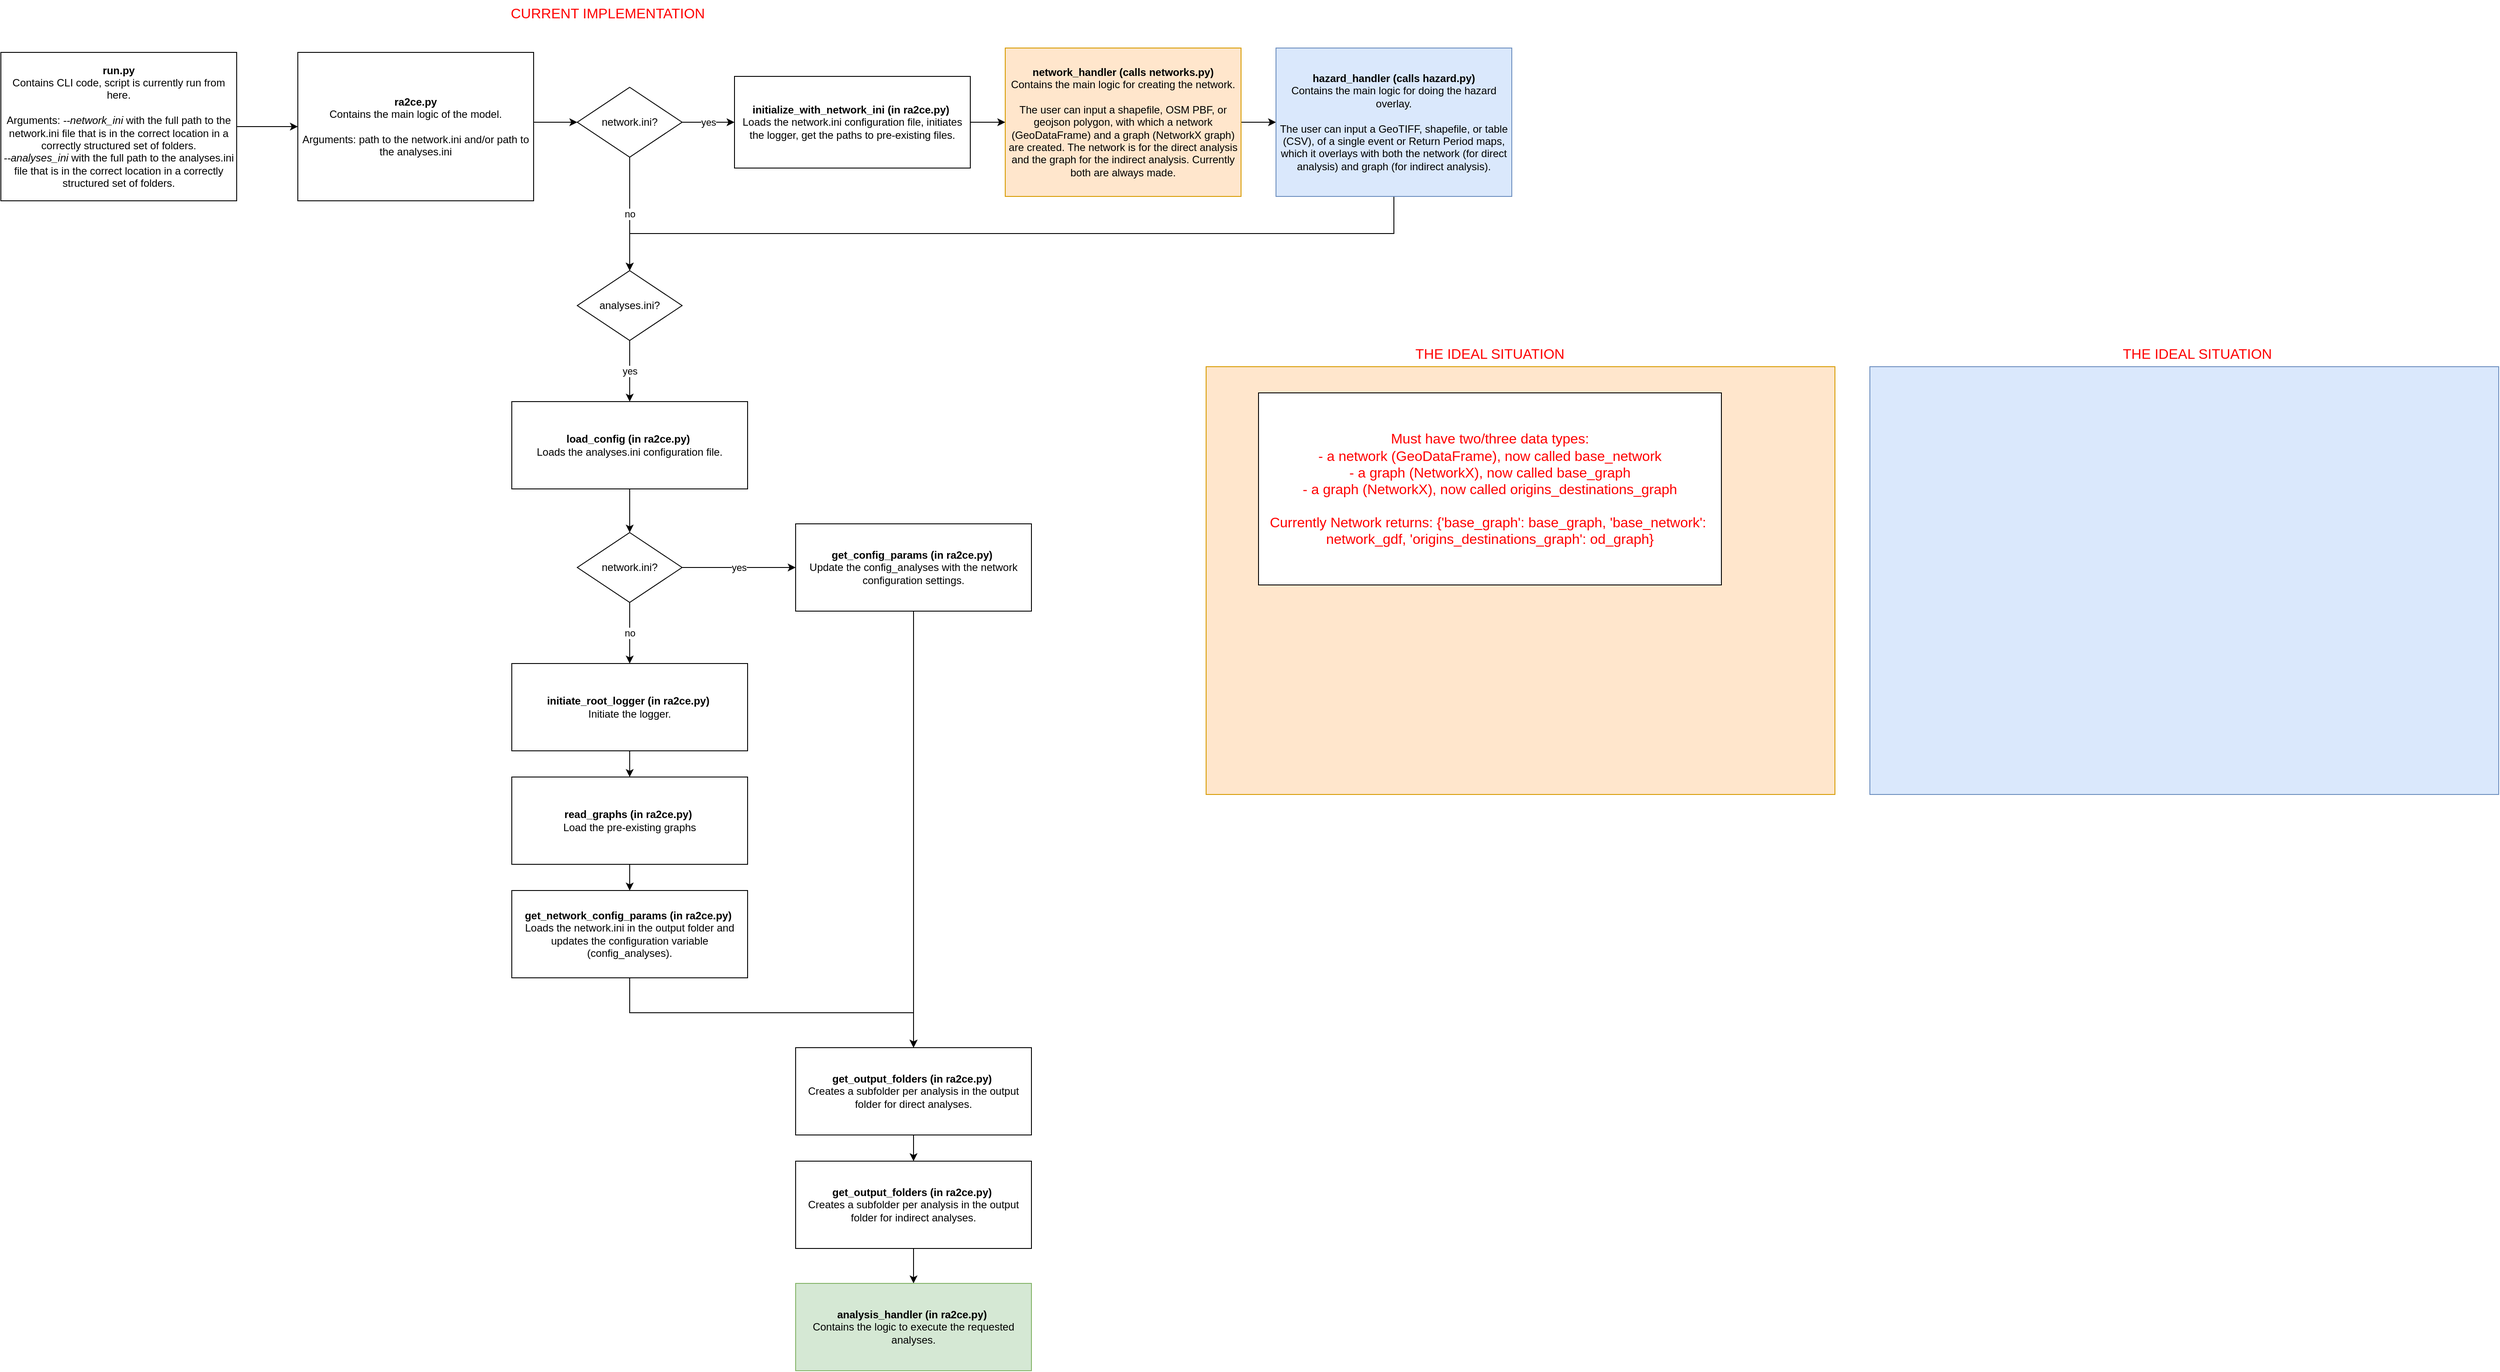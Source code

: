 <mxfile version="18.0.6" type="device"><diagram id="YuRt5TDgl05vXtB-JFR2" name="Page-1"><mxGraphModel dx="1384" dy="865" grid="1" gridSize="10" guides="1" tooltips="1" connect="1" arrows="1" fold="1" page="1" pageScale="1" pageWidth="3300" pageHeight="2339" math="0" shadow="0"><root><mxCell id="0"/><mxCell id="1" parent="0"/><mxCell id="MfYYAJhQMaY_kHU6Vd9h-3" style="edgeStyle=orthogonalEdgeStyle;rounded=0;orthogonalLoop=1;jettySize=auto;html=1;exitX=1;exitY=0.5;exitDx=0;exitDy=0;" edge="1" parent="1" source="MfYYAJhQMaY_kHU6Vd9h-1" target="MfYYAJhQMaY_kHU6Vd9h-2"><mxGeometry relative="1" as="geometry"/></mxCell><mxCell id="MfYYAJhQMaY_kHU6Vd9h-1" value="&lt;b&gt;run.py&lt;/b&gt;&lt;br&gt;Contains CLI code, script is currently run from here.&lt;br&gt;&lt;br&gt;Arguments: &lt;i&gt;--network_ini &lt;/i&gt;with the full path to the network.ini file that is in the correct location in a correctly structured set of folders.&lt;br&gt;&lt;i&gt;--analyses_ini&amp;nbsp;&lt;/i&gt;with the full path to the analyses.ini file that is in the correct location in a correctly structured set of folders." style="rounded=0;whiteSpace=wrap;html=1;" vertex="1" parent="1"><mxGeometry x="90" y="310" width="270" height="170" as="geometry"/></mxCell><mxCell id="MfYYAJhQMaY_kHU6Vd9h-8" style="edgeStyle=orthogonalEdgeStyle;rounded=0;orthogonalLoop=1;jettySize=auto;html=1;exitX=1;exitY=0.5;exitDx=0;exitDy=0;entryX=0;entryY=0.5;entryDx=0;entryDy=0;" edge="1" parent="1" source="MfYYAJhQMaY_kHU6Vd9h-2" target="MfYYAJhQMaY_kHU6Vd9h-7"><mxGeometry relative="1" as="geometry"><Array as="points"><mxPoint x="700" y="390"/></Array></mxGeometry></mxCell><mxCell id="MfYYAJhQMaY_kHU6Vd9h-2" value="&lt;b&gt;ra2ce.py&lt;/b&gt;&lt;br&gt;Contains the main logic of the model.&lt;br&gt;&lt;br&gt;Arguments: path to the network.ini and/or path to the analyses.ini" style="rounded=0;whiteSpace=wrap;html=1;" vertex="1" parent="1"><mxGeometry x="430" y="310" width="270" height="170" as="geometry"/></mxCell><mxCell id="MfYYAJhQMaY_kHU6Vd9h-10" style="edgeStyle=orthogonalEdgeStyle;rounded=0;orthogonalLoop=1;jettySize=auto;html=1;exitX=1;exitY=0.5;exitDx=0;exitDy=0;entryX=0;entryY=0.5;entryDx=0;entryDy=0;" edge="1" parent="1" source="MfYYAJhQMaY_kHU6Vd9h-4" target="MfYYAJhQMaY_kHU6Vd9h-5"><mxGeometry relative="1" as="geometry"/></mxCell><mxCell id="MfYYAJhQMaY_kHU6Vd9h-4" value="&lt;b&gt;network_handler (calls&amp;nbsp;&lt;/b&gt;&lt;b&gt;networks.py)&lt;/b&gt;&lt;br&gt;Contains the main logic for creating the network.&lt;br&gt;&lt;br&gt;The user can input a shapefile, OSM PBF, or geojson polygon, with which a network (GeoDataFrame) and a graph (NetworkX graph) are created. The network is for the direct analysis and the graph for the indirect analysis. Currently both are always made." style="rounded=0;whiteSpace=wrap;html=1;fillColor=#ffe6cc;strokeColor=#d79b00;" vertex="1" parent="1"><mxGeometry x="1240" y="305" width="270" height="170" as="geometry"/></mxCell><mxCell id="MfYYAJhQMaY_kHU6Vd9h-14" style="edgeStyle=orthogonalEdgeStyle;rounded=0;orthogonalLoop=1;jettySize=auto;html=1;exitX=0.5;exitY=1;exitDx=0;exitDy=0;" edge="1" parent="1" source="MfYYAJhQMaY_kHU6Vd9h-5" target="MfYYAJhQMaY_kHU6Vd9h-11"><mxGeometry relative="1" as="geometry"/></mxCell><mxCell id="MfYYAJhQMaY_kHU6Vd9h-5" value="&lt;b&gt;hazard_handler (calls&amp;nbsp;&lt;/b&gt;&lt;b&gt;hazard.py)&lt;/b&gt;&lt;br&gt;Contains the main logic for doing the hazard overlay. &lt;br&gt;&lt;br&gt;The user can input a GeoTIFF, shapefile, or table (CSV), of a single event or Return Period maps, which it overlays with both the network (for direct analysis) and graph (for indirect analysis)." style="rounded=0;whiteSpace=wrap;html=1;fillColor=#dae8fc;strokeColor=#6c8ebf;" vertex="1" parent="1"><mxGeometry x="1550" y="305" width="270" height="170" as="geometry"/></mxCell><mxCell id="MfYYAJhQMaY_kHU6Vd9h-9" value="" style="edgeStyle=orthogonalEdgeStyle;rounded=0;orthogonalLoop=1;jettySize=auto;html=1;exitX=1;exitY=0.5;exitDx=0;exitDy=0;entryX=0;entryY=0.5;entryDx=0;entryDy=0;startArrow=none;" edge="1" parent="1" source="MfYYAJhQMaY_kHU6Vd9h-15" target="MfYYAJhQMaY_kHU6Vd9h-4"><mxGeometry relative="1" as="geometry"/></mxCell><mxCell id="MfYYAJhQMaY_kHU6Vd9h-13" value="no" style="edgeStyle=orthogonalEdgeStyle;rounded=0;orthogonalLoop=1;jettySize=auto;html=1;exitX=0.5;exitY=1;exitDx=0;exitDy=0;entryX=0.5;entryY=0;entryDx=0;entryDy=0;" edge="1" parent="1" source="MfYYAJhQMaY_kHU6Vd9h-7" target="MfYYAJhQMaY_kHU6Vd9h-11"><mxGeometry relative="1" as="geometry"/></mxCell><mxCell id="MfYYAJhQMaY_kHU6Vd9h-17" value="yes" style="edgeStyle=orthogonalEdgeStyle;rounded=0;orthogonalLoop=1;jettySize=auto;html=1;exitX=1;exitY=0.5;exitDx=0;exitDy=0;entryX=0;entryY=0.5;entryDx=0;entryDy=0;" edge="1" parent="1" source="MfYYAJhQMaY_kHU6Vd9h-7" target="MfYYAJhQMaY_kHU6Vd9h-15"><mxGeometry relative="1" as="geometry"/></mxCell><mxCell id="MfYYAJhQMaY_kHU6Vd9h-7" value="network.ini?" style="rhombus;whiteSpace=wrap;html=1;" vertex="1" parent="1"><mxGeometry x="750" y="350" width="120" height="80" as="geometry"/></mxCell><mxCell id="MfYYAJhQMaY_kHU6Vd9h-20" value="yes" style="edgeStyle=orthogonalEdgeStyle;rounded=0;orthogonalLoop=1;jettySize=auto;html=1;exitX=0.5;exitY=1;exitDx=0;exitDy=0;" edge="1" parent="1" source="MfYYAJhQMaY_kHU6Vd9h-11" target="MfYYAJhQMaY_kHU6Vd9h-19"><mxGeometry relative="1" as="geometry"/></mxCell><mxCell id="MfYYAJhQMaY_kHU6Vd9h-11" value="analyses.ini?" style="rhombus;whiteSpace=wrap;html=1;" vertex="1" parent="1"><mxGeometry x="750" y="560" width="120" height="80" as="geometry"/></mxCell><mxCell id="MfYYAJhQMaY_kHU6Vd9h-15" value="&lt;b&gt;initialize_with_network_ini (in ra2ce.py)&amp;nbsp;&lt;/b&gt;&lt;br&gt;Loads the network.ini configuration file, initiates the logger, get the paths to pre-existing files." style="rounded=0;whiteSpace=wrap;html=1;" vertex="1" parent="1"><mxGeometry x="930" y="337.5" width="270" height="105" as="geometry"/></mxCell><mxCell id="MfYYAJhQMaY_kHU6Vd9h-23" value="yes" style="edgeStyle=orthogonalEdgeStyle;rounded=0;orthogonalLoop=1;jettySize=auto;html=1;exitX=1;exitY=0.5;exitDx=0;exitDy=0;entryX=0;entryY=0.5;entryDx=0;entryDy=0;" edge="1" parent="1" source="MfYYAJhQMaY_kHU6Vd9h-18" target="MfYYAJhQMaY_kHU6Vd9h-22"><mxGeometry relative="1" as="geometry"/></mxCell><mxCell id="MfYYAJhQMaY_kHU6Vd9h-25" value="no" style="edgeStyle=orthogonalEdgeStyle;rounded=0;orthogonalLoop=1;jettySize=auto;html=1;exitX=0.5;exitY=1;exitDx=0;exitDy=0;" edge="1" parent="1" source="MfYYAJhQMaY_kHU6Vd9h-18" target="MfYYAJhQMaY_kHU6Vd9h-24"><mxGeometry relative="1" as="geometry"/></mxCell><mxCell id="MfYYAJhQMaY_kHU6Vd9h-18" value="network.ini?" style="rhombus;whiteSpace=wrap;html=1;" vertex="1" parent="1"><mxGeometry x="750" y="860" width="120" height="80" as="geometry"/></mxCell><mxCell id="MfYYAJhQMaY_kHU6Vd9h-21" value="" style="edgeStyle=orthogonalEdgeStyle;rounded=0;orthogonalLoop=1;jettySize=auto;html=1;exitX=0.5;exitY=1;exitDx=0;exitDy=0;" edge="1" parent="1" source="MfYYAJhQMaY_kHU6Vd9h-19" target="MfYYAJhQMaY_kHU6Vd9h-18"><mxGeometry relative="1" as="geometry"/></mxCell><mxCell id="MfYYAJhQMaY_kHU6Vd9h-19" value="&lt;b&gt;load_config (in ra2ce.py)&amp;nbsp;&lt;/b&gt;&lt;br&gt;Loads the analyses.ini configuration file." style="rounded=0;whiteSpace=wrap;html=1;" vertex="1" parent="1"><mxGeometry x="675" y="710" width="270" height="100" as="geometry"/></mxCell><mxCell id="MfYYAJhQMaY_kHU6Vd9h-33" style="edgeStyle=orthogonalEdgeStyle;rounded=0;orthogonalLoop=1;jettySize=auto;html=1;exitX=0.5;exitY=1;exitDx=0;exitDy=0;" edge="1" parent="1" source="MfYYAJhQMaY_kHU6Vd9h-22" target="MfYYAJhQMaY_kHU6Vd9h-30"><mxGeometry relative="1" as="geometry"/></mxCell><mxCell id="MfYYAJhQMaY_kHU6Vd9h-22" value="&lt;b&gt;get_config_params (in ra2ce.py)&amp;nbsp;&lt;/b&gt;&lt;br&gt;Update the config_analyses with the network configuration settings." style="rounded=0;whiteSpace=wrap;html=1;" vertex="1" parent="1"><mxGeometry x="1000" y="850" width="270" height="100" as="geometry"/></mxCell><mxCell id="MfYYAJhQMaY_kHU6Vd9h-27" style="edgeStyle=orthogonalEdgeStyle;rounded=0;orthogonalLoop=1;jettySize=auto;html=1;exitX=0.5;exitY=1;exitDx=0;exitDy=0;entryX=0.5;entryY=0;entryDx=0;entryDy=0;" edge="1" parent="1" source="MfYYAJhQMaY_kHU6Vd9h-24" target="MfYYAJhQMaY_kHU6Vd9h-26"><mxGeometry relative="1" as="geometry"/></mxCell><mxCell id="MfYYAJhQMaY_kHU6Vd9h-24" value="&lt;b&gt;initiate_root_logger (in ra2ce.py)&amp;nbsp;&lt;/b&gt;&lt;br&gt;Initiate the logger." style="rounded=0;whiteSpace=wrap;html=1;" vertex="1" parent="1"><mxGeometry x="675" y="1010" width="270" height="100" as="geometry"/></mxCell><mxCell id="MfYYAJhQMaY_kHU6Vd9h-29" style="edgeStyle=orthogonalEdgeStyle;rounded=0;orthogonalLoop=1;jettySize=auto;html=1;exitX=0.5;exitY=1;exitDx=0;exitDy=0;entryX=0.5;entryY=0;entryDx=0;entryDy=0;" edge="1" parent="1" source="MfYYAJhQMaY_kHU6Vd9h-26" target="MfYYAJhQMaY_kHU6Vd9h-28"><mxGeometry relative="1" as="geometry"/></mxCell><mxCell id="MfYYAJhQMaY_kHU6Vd9h-26" value="&lt;b&gt;read_graphs (in ra2ce.py)&amp;nbsp;&lt;/b&gt;&lt;br&gt;Load the pre-existing graphs" style="rounded=0;whiteSpace=wrap;html=1;" vertex="1" parent="1"><mxGeometry x="675" y="1140" width="270" height="100" as="geometry"/></mxCell><mxCell id="MfYYAJhQMaY_kHU6Vd9h-32" style="edgeStyle=orthogonalEdgeStyle;rounded=0;orthogonalLoop=1;jettySize=auto;html=1;exitX=0.5;exitY=1;exitDx=0;exitDy=0;" edge="1" parent="1" source="MfYYAJhQMaY_kHU6Vd9h-28" target="MfYYAJhQMaY_kHU6Vd9h-30"><mxGeometry relative="1" as="geometry"/></mxCell><mxCell id="MfYYAJhQMaY_kHU6Vd9h-28" value="&lt;b&gt;get_network_config_params (in ra2ce.py)&amp;nbsp;&lt;/b&gt;&lt;br&gt;Loads the network.ini in the output folder and updates the configuration variable (config_analyses)." style="rounded=0;whiteSpace=wrap;html=1;" vertex="1" parent="1"><mxGeometry x="675" y="1270" width="270" height="100" as="geometry"/></mxCell><mxCell id="MfYYAJhQMaY_kHU6Vd9h-35" style="edgeStyle=orthogonalEdgeStyle;rounded=0;orthogonalLoop=1;jettySize=auto;html=1;exitX=0.5;exitY=1;exitDx=0;exitDy=0;entryX=0.5;entryY=0;entryDx=0;entryDy=0;" edge="1" parent="1" source="MfYYAJhQMaY_kHU6Vd9h-30" target="MfYYAJhQMaY_kHU6Vd9h-34"><mxGeometry relative="1" as="geometry"/></mxCell><mxCell id="MfYYAJhQMaY_kHU6Vd9h-30" value="&lt;b&gt;get_output_folders (in ra2ce.py)&amp;nbsp;&lt;/b&gt;&lt;br&gt;Creates a subfolder per analysis in the output folder for direct analyses." style="rounded=0;whiteSpace=wrap;html=1;" vertex="1" parent="1"><mxGeometry x="1000" y="1450" width="270" height="100" as="geometry"/></mxCell><mxCell id="MfYYAJhQMaY_kHU6Vd9h-37" style="edgeStyle=orthogonalEdgeStyle;rounded=0;orthogonalLoop=1;jettySize=auto;html=1;exitX=0.5;exitY=1;exitDx=0;exitDy=0;entryX=0.5;entryY=0;entryDx=0;entryDy=0;" edge="1" parent="1" source="MfYYAJhQMaY_kHU6Vd9h-34" target="MfYYAJhQMaY_kHU6Vd9h-36"><mxGeometry relative="1" as="geometry"/></mxCell><mxCell id="MfYYAJhQMaY_kHU6Vd9h-34" value="&lt;b&gt;get_output_folders (in ra2ce.py)&amp;nbsp;&lt;/b&gt;&lt;br&gt;Creates a subfolder per analysis in the output folder for indirect analyses." style="rounded=0;whiteSpace=wrap;html=1;" vertex="1" parent="1"><mxGeometry x="1000" y="1580" width="270" height="100" as="geometry"/></mxCell><mxCell id="MfYYAJhQMaY_kHU6Vd9h-36" value="&lt;b&gt;analysis_handler (in ra2ce.py)&amp;nbsp;&lt;/b&gt;&lt;br&gt;Contains the logic to execute the requested analyses." style="rounded=0;whiteSpace=wrap;html=1;fillColor=#d5e8d4;strokeColor=#82b366;" vertex="1" parent="1"><mxGeometry x="1000" y="1720" width="270" height="100" as="geometry"/></mxCell><mxCell id="MfYYAJhQMaY_kHU6Vd9h-38" value="" style="rounded=0;whiteSpace=wrap;html=1;fillColor=#ffe6cc;strokeColor=#d79b00;" vertex="1" parent="1"><mxGeometry x="1470" y="670" width="720" height="490" as="geometry"/></mxCell><mxCell id="MfYYAJhQMaY_kHU6Vd9h-40" value="&lt;font color=&quot;#ff0000&quot; style=&quot;font-size: 16px;&quot;&gt;THE IDEAL SITUATION&lt;/font&gt;" style="text;html=1;strokeColor=none;fillColor=none;align=center;verticalAlign=middle;whiteSpace=wrap;rounded=0;" vertex="1" parent="1"><mxGeometry x="1520" y="640" width="550" height="30" as="geometry"/></mxCell><mxCell id="MfYYAJhQMaY_kHU6Vd9h-41" value="" style="rounded=0;whiteSpace=wrap;html=1;fillColor=#dae8fc;strokeColor=#6c8ebf;" vertex="1" parent="1"><mxGeometry x="2230" y="670" width="720" height="490" as="geometry"/></mxCell><mxCell id="MfYYAJhQMaY_kHU6Vd9h-42" value="&lt;font color=&quot;#ff0000&quot; style=&quot;font-size: 16px;&quot;&gt;THE IDEAL SITUATION&lt;/font&gt;" style="text;html=1;strokeColor=none;fillColor=none;align=center;verticalAlign=middle;whiteSpace=wrap;rounded=0;" vertex="1" parent="1"><mxGeometry x="2330" y="640" width="550" height="30" as="geometry"/></mxCell><mxCell id="MfYYAJhQMaY_kHU6Vd9h-43" value="&lt;font color=&quot;#ff0000&quot; style=&quot;font-size: 16px;&quot;&gt;CURRENT IMPLEMENTATION&lt;/font&gt;" style="text;html=1;strokeColor=none;fillColor=none;align=center;verticalAlign=middle;whiteSpace=wrap;rounded=0;" vertex="1" parent="1"><mxGeometry x="510" y="250" width="550" height="30" as="geometry"/></mxCell><mxCell id="MfYYAJhQMaY_kHU6Vd9h-45" value="Must have two/three data types:&lt;br&gt;- a network (GeoDataFrame), now called base_network&lt;br&gt;- a graph (NetworkX), now called base_graph&lt;br&gt;- a graph (NetworkX), now called origins_destinations_graph&lt;br&gt;&lt;br&gt;Currently Network returns: {'base_graph': base_graph, 'base_network':&amp;nbsp; network_gdf, 'origins_destinations_graph': od_graph}" style="rounded=0;whiteSpace=wrap;html=1;fontSize=16;fontColor=#FF0000;" vertex="1" parent="1"><mxGeometry x="1530" y="700" width="530" height="220" as="geometry"/></mxCell></root></mxGraphModel></diagram></mxfile>